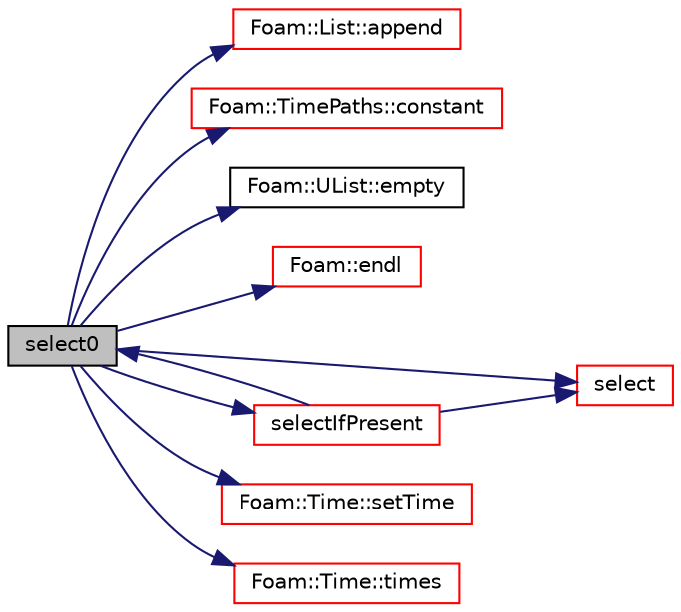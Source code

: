 digraph "select0"
{
  bgcolor="transparent";
  edge [fontname="Helvetica",fontsize="10",labelfontname="Helvetica",labelfontsize="10"];
  node [fontname="Helvetica",fontsize="10",shape=record];
  rankdir="LR";
  Node1 [label="select0",height=0.2,width=0.4,color="black", fillcolor="grey75", style="filled", fontcolor="black"];
  Node1 -> Node2 [color="midnightblue",fontsize="10",style="solid",fontname="Helvetica"];
  Node2 [label="Foam::List::append",height=0.2,width=0.4,color="red",URL="$a01397.html#a399dd2bf0d9a32016717dc90126f016b",tooltip="Append an element at the end of the list. "];
  Node1 -> Node3 [color="midnightblue",fontsize="10",style="solid",fontname="Helvetica"];
  Node3 [label="Foam::TimePaths::constant",height=0.2,width=0.4,color="red",URL="$a02704.html#a5aa65a27a46ca75d80f0821d80606c04",tooltip="Return constant name. "];
  Node1 -> Node4 [color="midnightblue",fontsize="10",style="solid",fontname="Helvetica"];
  Node4 [label="Foam::UList::empty",height=0.2,width=0.4,color="black",URL="$a02849.html#ac6e61de369e994009e36f344f99c15ad",tooltip="Return true if the UList is empty (ie, size() is zero) "];
  Node1 -> Node5 [color="midnightblue",fontsize="10",style="solid",fontname="Helvetica"];
  Node5 [label="Foam::endl",height=0.2,width=0.4,color="red",URL="$a10936.html#a2db8fe02a0d3909e9351bb4275b23ce4",tooltip="Add newline and flush stream. "];
  Node1 -> Node6 [color="midnightblue",fontsize="10",style="solid",fontname="Helvetica"];
  Node6 [label="select",height=0.2,width=0.4,color="red",URL="$a02707.html#af2e57b0f470a9e582c1c8b1b918eca5a",tooltip="Select a list of Time values that are within the ranges. "];
  Node1 -> Node7 [color="midnightblue",fontsize="10",style="solid",fontname="Helvetica"];
  Node7 [label="selectIfPresent",height=0.2,width=0.4,color="red",URL="$a02707.html#a911e43f77cc44b9d167de1b0a4fb87b5",tooltip="If any time option provided return the set of times (as select0) "];
  Node7 -> Node1 [color="midnightblue",fontsize="10",style="solid",fontname="Helvetica"];
  Node7 -> Node6 [color="midnightblue",fontsize="10",style="solid",fontname="Helvetica"];
  Node1 -> Node8 [color="midnightblue",fontsize="10",style="solid",fontname="Helvetica"];
  Node8 [label="Foam::Time::setTime",height=0.2,width=0.4,color="red",URL="$a02699.html#a12f402d4802d1621daed4fbfea134b33",tooltip="Reset the time and time-index to those of the given time. "];
  Node1 -> Node9 [color="midnightblue",fontsize="10",style="solid",fontname="Helvetica"];
  Node9 [label="Foam::Time::times",height=0.2,width=0.4,color="red",URL="$a02699.html#aed2dbd182af7815b80c9d0e197a04a78",tooltip="Search the case for valid time directories. "];
}
